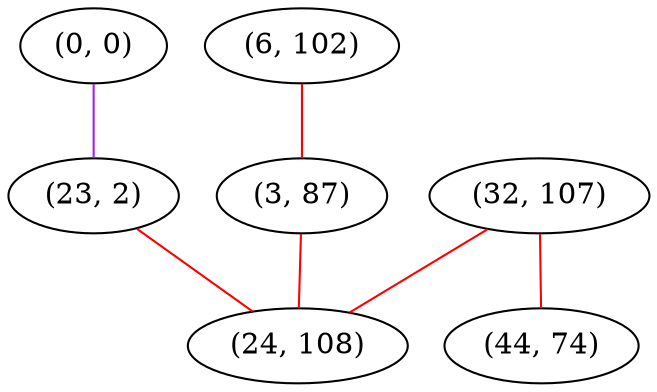 graph "" {
"(0, 0)";
"(6, 102)";
"(3, 87)";
"(23, 2)";
"(32, 107)";
"(24, 108)";
"(44, 74)";
"(0, 0)" -- "(23, 2)"  [color=purple, key=0, weight=4];
"(6, 102)" -- "(3, 87)"  [color=red, key=0, weight=1];
"(3, 87)" -- "(24, 108)"  [color=red, key=0, weight=1];
"(23, 2)" -- "(24, 108)"  [color=red, key=0, weight=1];
"(32, 107)" -- "(44, 74)"  [color=red, key=0, weight=1];
"(32, 107)" -- "(24, 108)"  [color=red, key=0, weight=1];
}
